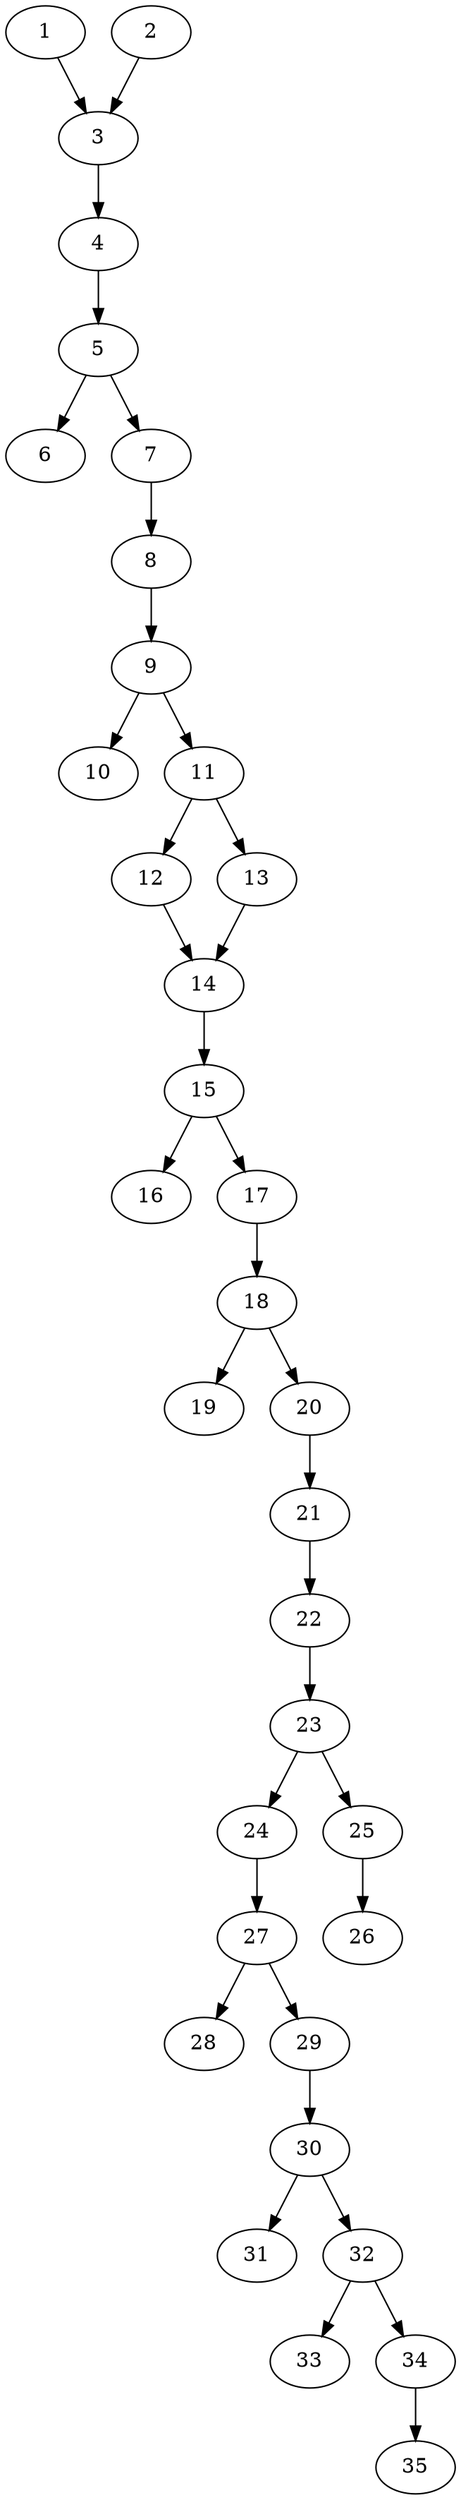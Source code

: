 // DAG automatically generated by daggen at Thu Oct  3 14:05:38 2019
// ./daggen --dot -n 35 --ccr 0.4 --fat 0.3 --regular 0.7 --density 0.6 --mindata 5242880 --maxdata 52428800 
digraph G {
  1 [size="86566400", alpha="0.04", expect_size="34626560"] 
  1 -> 3 [size ="34626560"]
  2 [size="126118400", alpha="0.14", expect_size="50447360"] 
  2 -> 3 [size ="50447360"]
  3 [size="101324800", alpha="0.16", expect_size="40529920"] 
  3 -> 4 [size ="40529920"]
  4 [size="117649920", alpha="0.10", expect_size="47059968"] 
  4 -> 5 [size ="47059968"]
  5 [size="36062720", alpha="0.08", expect_size="14425088"] 
  5 -> 6 [size ="14425088"]
  5 -> 7 [size ="14425088"]
  6 [size="105472000", alpha="0.10", expect_size="42188800"] 
  7 [size="74472960", alpha="0.05", expect_size="29789184"] 
  7 -> 8 [size ="29789184"]
  8 [size="123376640", alpha="0.14", expect_size="49350656"] 
  8 -> 9 [size ="49350656"]
  9 [size="70645760", alpha="0.10", expect_size="28258304"] 
  9 -> 10 [size ="28258304"]
  9 -> 11 [size ="28258304"]
  10 [size="127042560", alpha="0.02", expect_size="50817024"] 
  11 [size="121361920", alpha="0.17", expect_size="48544768"] 
  11 -> 12 [size ="48544768"]
  11 -> 13 [size ="48544768"]
  12 [size="24816640", alpha="0.01", expect_size="9926656"] 
  12 -> 14 [size ="9926656"]
  13 [size="105756160", alpha="0.01", expect_size="42302464"] 
  13 -> 14 [size ="42302464"]
  14 [size="83473920", alpha="0.06", expect_size="33389568"] 
  14 -> 15 [size ="33389568"]
  15 [size="24780800", alpha="0.14", expect_size="9912320"] 
  15 -> 16 [size ="9912320"]
  15 -> 17 [size ="9912320"]
  16 [size="73223680", alpha="0.09", expect_size="29289472"] 
  17 [size="130368000", alpha="0.07", expect_size="52147200"] 
  17 -> 18 [size ="52147200"]
  18 [size="42529280", alpha="0.14", expect_size="17011712"] 
  18 -> 19 [size ="17011712"]
  18 -> 20 [size ="17011712"]
  19 [size="127994880", alpha="0.11", expect_size="51197952"] 
  20 [size="71237120", alpha="0.03", expect_size="28494848"] 
  20 -> 21 [size ="28494848"]
  21 [size="82749440", alpha="0.08", expect_size="33099776"] 
  21 -> 22 [size ="33099776"]
  22 [size="63708160", alpha="0.12", expect_size="25483264"] 
  22 -> 23 [size ="25483264"]
  23 [size="70540800", alpha="0.10", expect_size="28216320"] 
  23 -> 24 [size ="28216320"]
  23 -> 25 [size ="28216320"]
  24 [size="75694080", alpha="0.07", expect_size="30277632"] 
  24 -> 27 [size ="30277632"]
  25 [size="109053440", alpha="0.07", expect_size="43621376"] 
  25 -> 26 [size ="43621376"]
  26 [size="75458560", alpha="0.03", expect_size="30183424"] 
  27 [size="130700800", alpha="0.09", expect_size="52280320"] 
  27 -> 28 [size ="52280320"]
  27 -> 29 [size ="52280320"]
  28 [size="54284800", alpha="0.14", expect_size="21713920"] 
  29 [size="17477120", alpha="0.09", expect_size="6990848"] 
  29 -> 30 [size ="6990848"]
  30 [size="83315200", alpha="0.03", expect_size="33326080"] 
  30 -> 31 [size ="33326080"]
  30 -> 32 [size ="33326080"]
  31 [size="102689280", alpha="0.16", expect_size="41075712"] 
  32 [size="31093760", alpha="0.10", expect_size="12437504"] 
  32 -> 33 [size ="12437504"]
  32 -> 34 [size ="12437504"]
  33 [size="99504640", alpha="0.01", expect_size="39801856"] 
  34 [size="42247680", alpha="0.03", expect_size="16899072"] 
  34 -> 35 [size ="16899072"]
  35 [size="81827840", alpha="0.07", expect_size="32731136"] 
}
